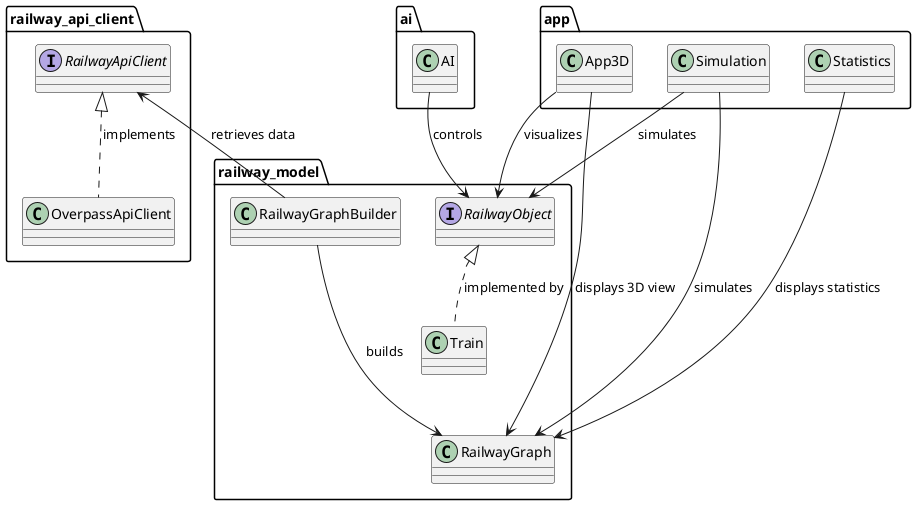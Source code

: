 @startuml overview

package "app" {
    class "Statistics" as Statistics
    class "App3D" as App3D
    class "Simulation" as Simulation
}

package "railway_api_client" {
    interface "RailwayApiClient" as RailwayApiClient
    class "OverpassApiClient" as OverpassApiClient
}

package "railway_model" {
    class "RailwayGraphBuilder" as RailwayGraphBuilder
    class "RailwayGraph" as RailwayGraph
    interface "RailwayObject" as RailwayObject
    class "Train" as Train
}

package "ai" {
    class "AI" as AI
}

Statistics -down-> RailwayGraph : displays statistics
RailwayApiClient <|.. OverpassApiClient : implements
RailwayGraphBuilder -up-> RailwayApiClient : retrieves data
RailwayGraphBuilder ---> RailwayGraph : builds
App3D --> RailwayGraph : displays 3D view
Simulation --> RailwayGraph : simulates
RailwayObject <|.. Train : implemented by
Simulation --> RailwayObject : simulates
App3D --> RailwayObject : visualizes
AI --> RailwayObject : controls

@enduml
